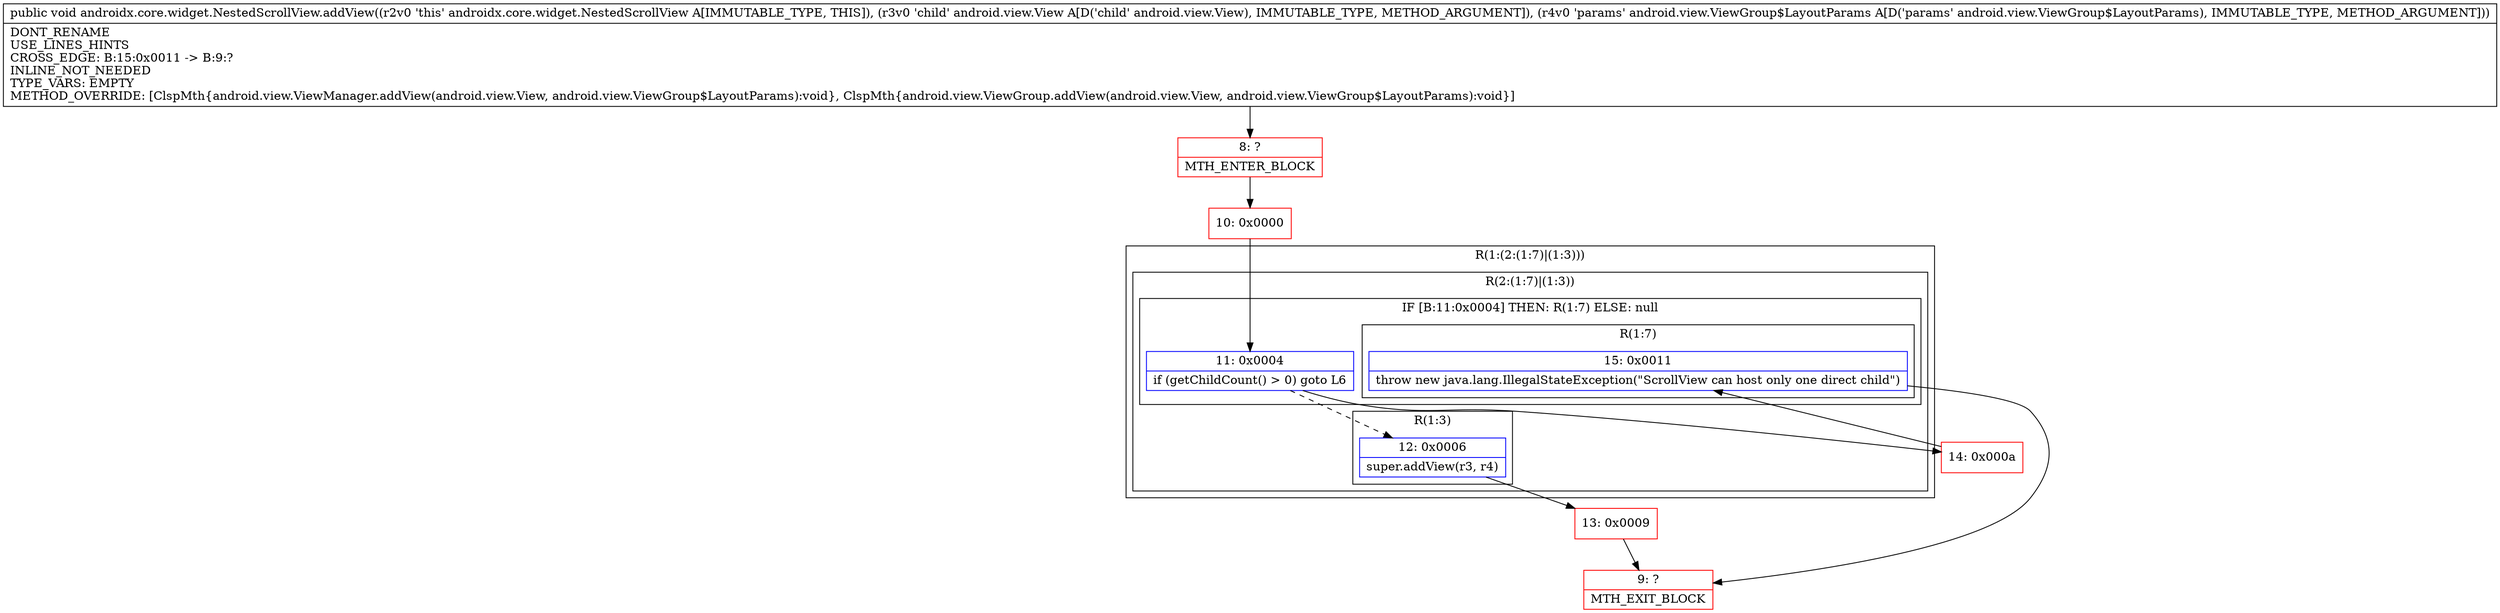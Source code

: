 digraph "CFG forandroidx.core.widget.NestedScrollView.addView(Landroid\/view\/View;Landroid\/view\/ViewGroup$LayoutParams;)V" {
subgraph cluster_Region_828998835 {
label = "R(1:(2:(1:7)|(1:3)))";
node [shape=record,color=blue];
subgraph cluster_Region_1062689114 {
label = "R(2:(1:7)|(1:3))";
node [shape=record,color=blue];
subgraph cluster_IfRegion_1149437114 {
label = "IF [B:11:0x0004] THEN: R(1:7) ELSE: null";
node [shape=record,color=blue];
Node_11 [shape=record,label="{11\:\ 0x0004|if (getChildCount() \> 0) goto L6\l}"];
subgraph cluster_Region_783909746 {
label = "R(1:7)";
node [shape=record,color=blue];
Node_15 [shape=record,label="{15\:\ 0x0011|throw new java.lang.IllegalStateException(\"ScrollView can host only one direct child\")\l}"];
}
}
subgraph cluster_Region_1393088010 {
label = "R(1:3)";
node [shape=record,color=blue];
Node_12 [shape=record,label="{12\:\ 0x0006|super.addView(r3, r4)\l}"];
}
}
}
Node_8 [shape=record,color=red,label="{8\:\ ?|MTH_ENTER_BLOCK\l}"];
Node_10 [shape=record,color=red,label="{10\:\ 0x0000}"];
Node_13 [shape=record,color=red,label="{13\:\ 0x0009}"];
Node_9 [shape=record,color=red,label="{9\:\ ?|MTH_EXIT_BLOCK\l}"];
Node_14 [shape=record,color=red,label="{14\:\ 0x000a}"];
MethodNode[shape=record,label="{public void androidx.core.widget.NestedScrollView.addView((r2v0 'this' androidx.core.widget.NestedScrollView A[IMMUTABLE_TYPE, THIS]), (r3v0 'child' android.view.View A[D('child' android.view.View), IMMUTABLE_TYPE, METHOD_ARGUMENT]), (r4v0 'params' android.view.ViewGroup$LayoutParams A[D('params' android.view.ViewGroup$LayoutParams), IMMUTABLE_TYPE, METHOD_ARGUMENT]))  | DONT_RENAME\lUSE_LINES_HINTS\lCROSS_EDGE: B:15:0x0011 \-\> B:9:?\lINLINE_NOT_NEEDED\lTYPE_VARS: EMPTY\lMETHOD_OVERRIDE: [ClspMth\{android.view.ViewManager.addView(android.view.View, android.view.ViewGroup$LayoutParams):void\}, ClspMth\{android.view.ViewGroup.addView(android.view.View, android.view.ViewGroup$LayoutParams):void\}]\l}"];
MethodNode -> Node_8;Node_11 -> Node_12[style=dashed];
Node_11 -> Node_14;
Node_15 -> Node_9;
Node_12 -> Node_13;
Node_8 -> Node_10;
Node_10 -> Node_11;
Node_13 -> Node_9;
Node_14 -> Node_15;
}

